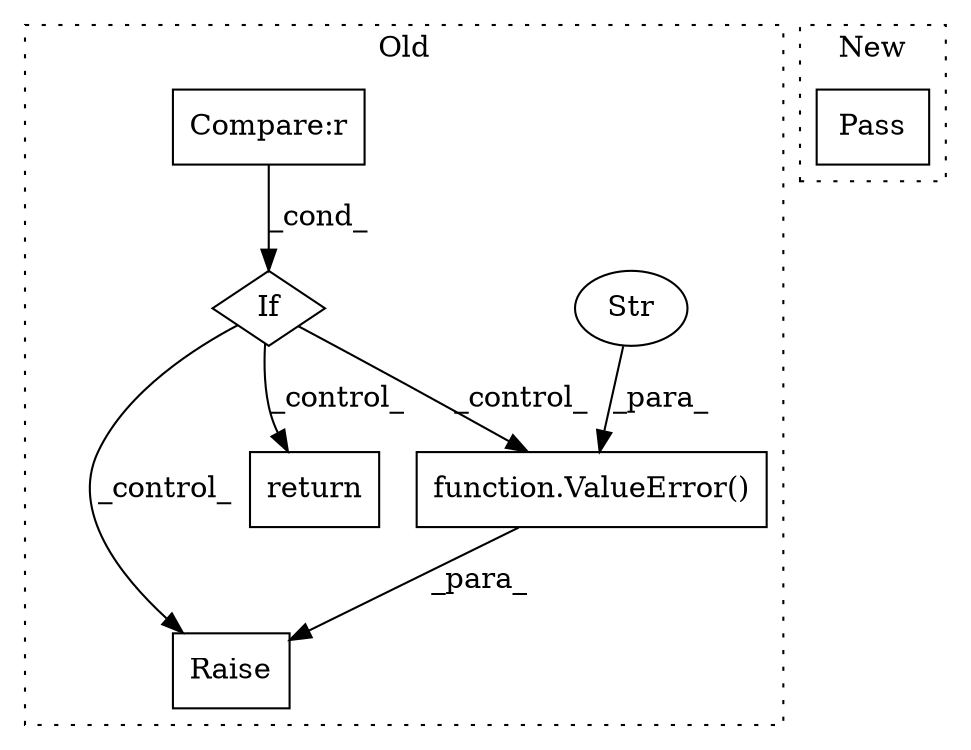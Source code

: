 digraph G {
subgraph cluster0 {
1 [label="function.ValueError()" a="75" s="830,872" l="11,1" shape="box"];
3 [label="Raise" a="91" s="824" l="6" shape="box"];
4 [label="If" a="96" s="773" l="3" shape="diamond"];
5 [label="Str" a="66" s="841" l="31" shape="ellipse"];
6 [label="Compare:r" a="40" s="797" l="13" shape="box"];
7 [label="return" a="93" s="1010" l="7" shape="box"];
label = "Old";
style="dotted";
}
subgraph cluster1 {
2 [label="Pass" a="62" s="789" l="4" shape="box"];
label = "New";
style="dotted";
}
1 -> 3 [label="_para_"];
4 -> 7 [label="_control_"];
4 -> 1 [label="_control_"];
4 -> 3 [label="_control_"];
5 -> 1 [label="_para_"];
6 -> 4 [label="_cond_"];
}